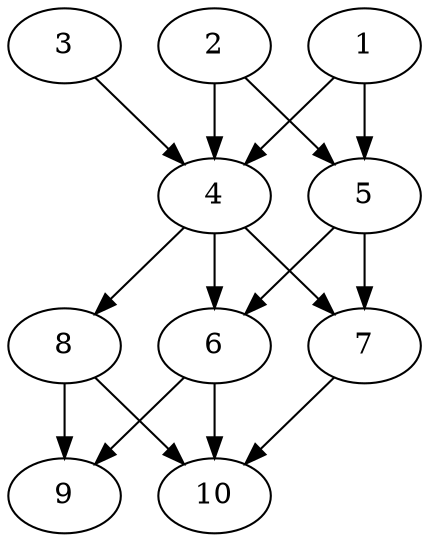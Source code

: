 // DAG automatically generated by daggen at Thu Oct  3 13:58:06 2019
// ./daggen --dot -n 10 --ccr 0.4 --fat 0.5 --regular 0.7 --density 0.9 --mindata 5242880 --maxdata 52428800 
digraph G {
  1 [size="99676160", alpha="0.10", expect_size="39870464"] 
  1 -> 4 [size ="39870464"]
  1 -> 5 [size ="39870464"]
  2 [size="48552960", alpha="0.08", expect_size="19421184"] 
  2 -> 4 [size ="19421184"]
  2 -> 5 [size ="19421184"]
  3 [size="17600000", alpha="0.15", expect_size="7040000"] 
  3 -> 4 [size ="7040000"]
  4 [size="18711040", alpha="0.14", expect_size="7484416"] 
  4 -> 6 [size ="7484416"]
  4 -> 7 [size ="7484416"]
  4 -> 8 [size ="7484416"]
  5 [size="90263040", alpha="0.07", expect_size="36105216"] 
  5 -> 6 [size ="36105216"]
  5 -> 7 [size ="36105216"]
  6 [size="99540480", alpha="0.16", expect_size="39816192"] 
  6 -> 9 [size ="39816192"]
  6 -> 10 [size ="39816192"]
  7 [size="38947840", alpha="0.07", expect_size="15579136"] 
  7 -> 10 [size ="15579136"]
  8 [size="108897280", alpha="0.00", expect_size="43558912"] 
  8 -> 9 [size ="43558912"]
  8 -> 10 [size ="43558912"]
  9 [size="42869760", alpha="0.15", expect_size="17147904"] 
  10 [size="109091840", alpha="0.07", expect_size="43636736"] 
}
